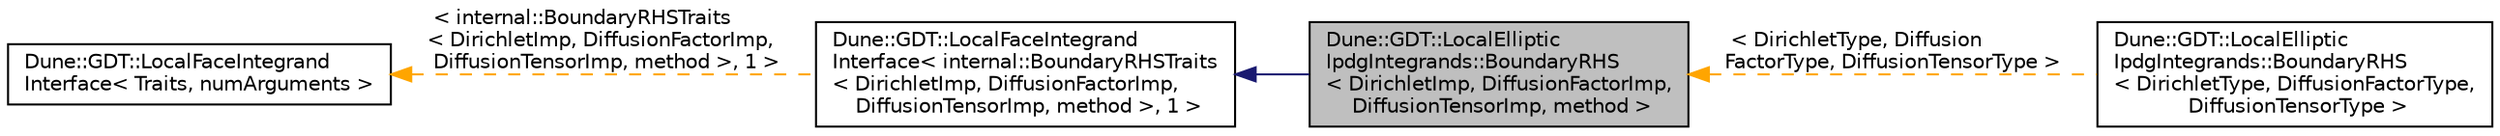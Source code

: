 digraph "Dune::GDT::LocalEllipticIpdgIntegrands::BoundaryRHS&lt; DirichletImp, DiffusionFactorImp, DiffusionTensorImp, method &gt;"
{
  edge [fontname="Helvetica",fontsize="10",labelfontname="Helvetica",labelfontsize="10"];
  node [fontname="Helvetica",fontsize="10",shape=record];
  rankdir="LR";
  Node0 [label="Dune::GDT::LocalElliptic\lIpdgIntegrands::BoundaryRHS\l\< DirichletImp, DiffusionFactorImp,\l DiffusionTensorImp, method \>",height=0.2,width=0.4,color="black", fillcolor="grey75", style="filled", fontcolor="black"];
  Node1 -> Node0 [dir="back",color="midnightblue",fontsize="10",style="solid",fontname="Helvetica"];
  Node1 [label="Dune::GDT::LocalFaceIntegrand\lInterface\< internal::BoundaryRHSTraits\l\< DirichletImp, DiffusionFactorImp,\l DiffusionTensorImp, method \>, 1 \>",height=0.2,width=0.4,color="black", fillcolor="white", style="filled",URL="$a01821.html"];
  Node2 -> Node1 [dir="back",color="orange",fontsize="10",style="dashed",label=" \< internal::BoundaryRHSTraits\l\< DirichletImp, DiffusionFactorImp,\l DiffusionTensorImp, method \>, 1 \>" ,fontname="Helvetica"];
  Node2 [label="Dune::GDT::LocalFaceIntegrand\lInterface\< Traits, numArguments \>",height=0.2,width=0.4,color="black", fillcolor="white", style="filled",URL="$a01821.html",tooltip="Interface for local evaluations that depend on an intersection. "];
  Node0 -> Node3 [dir="back",color="orange",fontsize="10",style="dashed",label=" \< DirichletType, Diffusion\lFactorType, DiffusionTensorType \>" ,fontname="Helvetica"];
  Node3 [label="Dune::GDT::LocalElliptic\lIpdgIntegrands::BoundaryRHS\l\< DirichletType, DiffusionFactorType,\l DiffusionTensorType \>",height=0.2,width=0.4,color="black", fillcolor="white", style="filled",URL="$a01645.html"];
}
